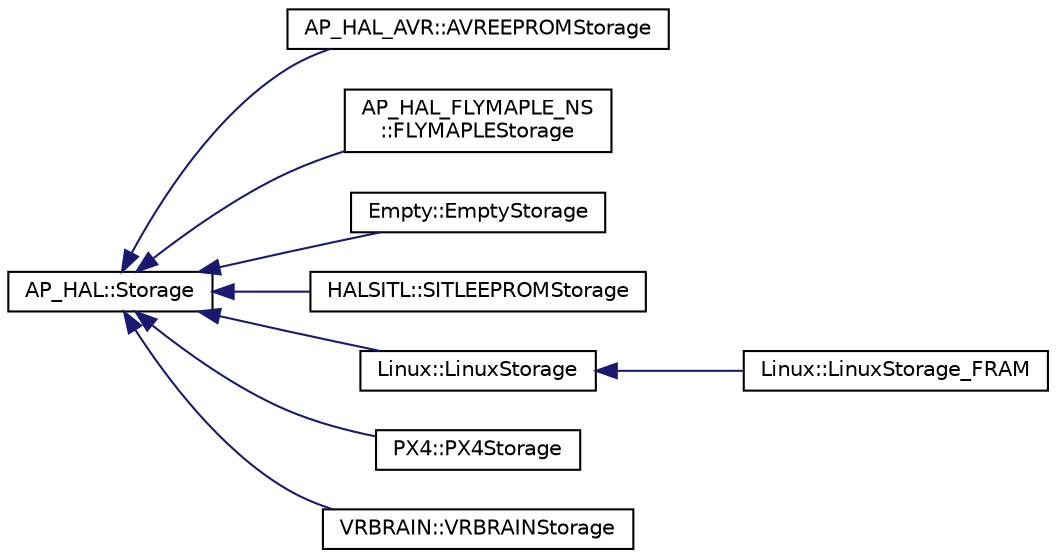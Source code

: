 digraph "Graphical Class Hierarchy"
{
 // INTERACTIVE_SVG=YES
  edge [fontname="Helvetica",fontsize="10",labelfontname="Helvetica",labelfontsize="10"];
  node [fontname="Helvetica",fontsize="10",shape=record];
  rankdir="LR";
  Node1 [label="AP_HAL::Storage",height=0.2,width=0.4,color="black", fillcolor="white", style="filled",URL="$classAP__HAL_1_1Storage.html"];
  Node1 -> Node2 [dir="back",color="midnightblue",fontsize="10",style="solid",fontname="Helvetica"];
  Node2 [label="AP_HAL_AVR::AVREEPROMStorage",height=0.2,width=0.4,color="black", fillcolor="white", style="filled",URL="$classAP__HAL__AVR_1_1AVREEPROMStorage.html"];
  Node1 -> Node3 [dir="back",color="midnightblue",fontsize="10",style="solid",fontname="Helvetica"];
  Node3 [label="AP_HAL_FLYMAPLE_NS\l::FLYMAPLEStorage",height=0.2,width=0.4,color="black", fillcolor="white", style="filled",URL="$classAP__HAL__FLYMAPLE__NS_1_1FLYMAPLEStorage.html"];
  Node1 -> Node4 [dir="back",color="midnightblue",fontsize="10",style="solid",fontname="Helvetica"];
  Node4 [label="Empty::EmptyStorage",height=0.2,width=0.4,color="black", fillcolor="white", style="filled",URL="$classEmpty_1_1EmptyStorage.html"];
  Node1 -> Node5 [dir="back",color="midnightblue",fontsize="10",style="solid",fontname="Helvetica"];
  Node5 [label="HALSITL::SITLEEPROMStorage",height=0.2,width=0.4,color="black", fillcolor="white", style="filled",URL="$classHALSITL_1_1SITLEEPROMStorage.html"];
  Node1 -> Node6 [dir="back",color="midnightblue",fontsize="10",style="solid",fontname="Helvetica"];
  Node6 [label="Linux::LinuxStorage",height=0.2,width=0.4,color="black", fillcolor="white", style="filled",URL="$classLinux_1_1LinuxStorage.html"];
  Node6 -> Node7 [dir="back",color="midnightblue",fontsize="10",style="solid",fontname="Helvetica"];
  Node7 [label="Linux::LinuxStorage_FRAM",height=0.2,width=0.4,color="black", fillcolor="white", style="filled",URL="$classLinux_1_1LinuxStorage__FRAM.html"];
  Node1 -> Node8 [dir="back",color="midnightblue",fontsize="10",style="solid",fontname="Helvetica"];
  Node8 [label="PX4::PX4Storage",height=0.2,width=0.4,color="black", fillcolor="white", style="filled",URL="$classPX4_1_1PX4Storage.html"];
  Node1 -> Node9 [dir="back",color="midnightblue",fontsize="10",style="solid",fontname="Helvetica"];
  Node9 [label="VRBRAIN::VRBRAINStorage",height=0.2,width=0.4,color="black", fillcolor="white", style="filled",URL="$classVRBRAIN_1_1VRBRAINStorage.html"];
}
